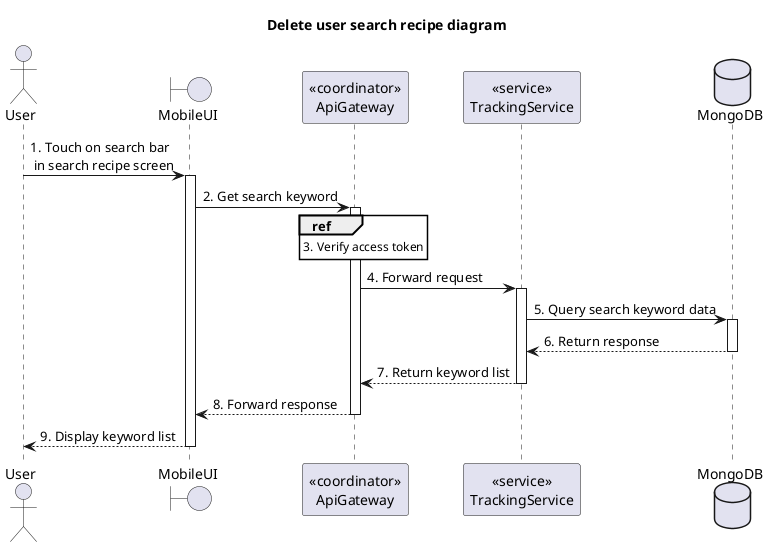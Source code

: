 @startuml Sequence
title "Delete user search recipe diagram"
' Style section
<style>
  sequenceDiagram {
    reference {
      BackGroundColor white
    }
}
</style>

actor User
boundary MobileUI
participant "<<coordinator>>\nApiGateway" as ApiGateway
participant "<<service>>\nTrackingService" as TrackingService
database MongoDB

User -> MobileUI++: 1. Touch on search bar \n in search recipe screen

MobileUI -> ApiGateway++: 2. Get search keyword

ref over ApiGateway: 3. Verify access token

ApiGateway -> TrackingService++: 4. Forward request

TrackingService -> MongoDB++: 5. Query search keyword data
TrackingService <-- MongoDB--: 6. Return response
ApiGateway <-- TrackingService--: 7. Return keyword list
MobileUI <-- ApiGateway--: 8. Forward response
User <-- MobileUI--: 9. Display keyword list

@enduml
